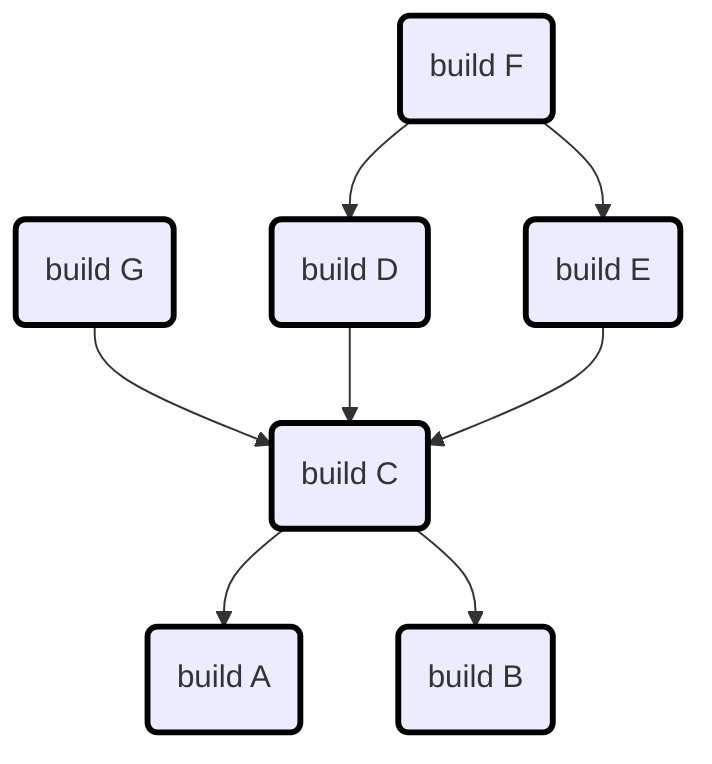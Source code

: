 flowchart TD
classDef forced stroke:red,stroke-width:3px
classDef required stroke:orange,stroke-width:3px
classDef selected stroke:black,stroke-width:3px
F:build("build F")
G:build("build G")
F:build --> D:build
F:build --> E:build
class F:build selected
G:build --> C:build
class G:build selected
D:build("build D")
E:build("build E")
D:build --> C:build
class D:build selected
E:build --> C:build
class E:build selected
C:build("build C")
C:build --> A:build
C:build --> B:build
class C:build selected
A:build("build A")
B:build("build B")
class A:build selected
class B:build selected